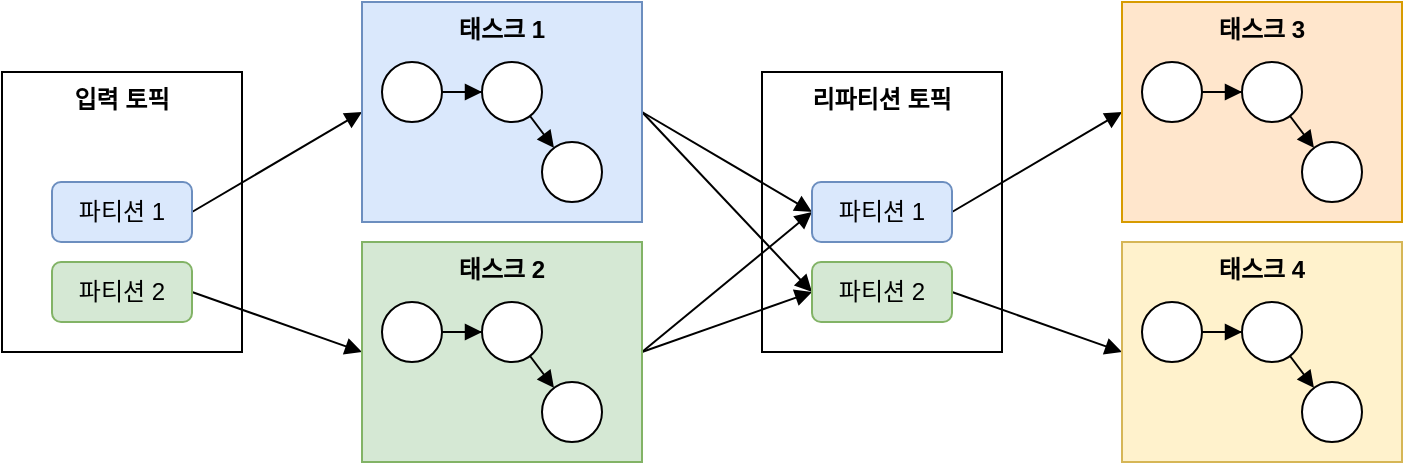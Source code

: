 <mxfile version="26.0.16">
  <diagram name="Page-1" id="5DcPRKHX1WxKW2--kXUv">
    <mxGraphModel dx="1114" dy="878" grid="1" gridSize="10" guides="1" tooltips="1" connect="1" arrows="1" fold="1" page="1" pageScale="1" pageWidth="827" pageHeight="1169" math="0" shadow="0">
      <root>
        <mxCell id="0" />
        <mxCell id="1" parent="0" />
        <mxCell id="uXkm0zjRnNz1iXt_q5pc-38" value="리파티션 토픽" style="rounded=0;whiteSpace=wrap;html=1;verticalAlign=top;fontStyle=1" vertex="1" parent="1">
          <mxGeometry x="400" y="265" width="120" height="140" as="geometry" />
        </mxCell>
        <mxCell id="uXkm0zjRnNz1iXt_q5pc-3" value="입력 토픽" style="rounded=0;whiteSpace=wrap;html=1;verticalAlign=top;fontStyle=1" vertex="1" parent="1">
          <mxGeometry x="20" y="265" width="120" height="140" as="geometry" />
        </mxCell>
        <mxCell id="uXkm0zjRnNz1iXt_q5pc-4" style="rounded=0;orthogonalLoop=1;jettySize=auto;html=1;entryX=0;entryY=0.5;entryDx=0;entryDy=0;endArrow=block;endFill=1;exitX=1;exitY=0.5;exitDx=0;exitDy=0;" edge="1" parent="1" source="uXkm0zjRnNz1iXt_q5pc-5" target="uXkm0zjRnNz1iXt_q5pc-8">
          <mxGeometry relative="1" as="geometry" />
        </mxCell>
        <mxCell id="uXkm0zjRnNz1iXt_q5pc-5" value="파티션 1" style="rounded=1;whiteSpace=wrap;html=1;fillColor=#dae8fc;strokeColor=#6c8ebf;" vertex="1" parent="1">
          <mxGeometry x="45" y="320" width="70" height="30" as="geometry" />
        </mxCell>
        <mxCell id="uXkm0zjRnNz1iXt_q5pc-6" style="rounded=0;orthogonalLoop=1;jettySize=auto;html=1;entryX=0;entryY=0.5;entryDx=0;entryDy=0;endArrow=block;endFill=1;exitX=1;exitY=0.5;exitDx=0;exitDy=0;" edge="1" parent="1" source="uXkm0zjRnNz1iXt_q5pc-7" target="uXkm0zjRnNz1iXt_q5pc-16">
          <mxGeometry relative="1" as="geometry" />
        </mxCell>
        <mxCell id="uXkm0zjRnNz1iXt_q5pc-7" value="파티션 2" style="rounded=1;whiteSpace=wrap;html=1;fillColor=#d5e8d4;strokeColor=#82b366;" vertex="1" parent="1">
          <mxGeometry x="45" y="360" width="70" height="30" as="geometry" />
        </mxCell>
        <mxCell id="uXkm0zjRnNz1iXt_q5pc-41" style="rounded=0;orthogonalLoop=1;jettySize=auto;html=1;entryX=0;entryY=0.5;entryDx=0;entryDy=0;endArrow=block;endFill=1;exitX=1;exitY=0.5;exitDx=0;exitDy=0;" edge="1" parent="1" source="uXkm0zjRnNz1iXt_q5pc-8" target="uXkm0zjRnNz1iXt_q5pc-39">
          <mxGeometry relative="1" as="geometry" />
        </mxCell>
        <mxCell id="uXkm0zjRnNz1iXt_q5pc-42" style="rounded=0;orthogonalLoop=1;jettySize=auto;html=1;entryX=0;entryY=0.5;entryDx=0;entryDy=0;endArrow=block;endFill=1;exitX=1;exitY=0.5;exitDx=0;exitDy=0;" edge="1" parent="1" source="uXkm0zjRnNz1iXt_q5pc-8" target="uXkm0zjRnNz1iXt_q5pc-40">
          <mxGeometry relative="1" as="geometry" />
        </mxCell>
        <mxCell id="uXkm0zjRnNz1iXt_q5pc-8" value="태스크 1" style="rounded=0;whiteSpace=wrap;html=1;verticalAlign=top;fontStyle=1;fillColor=#dae8fc;strokeColor=#6c8ebf;" vertex="1" parent="1">
          <mxGeometry x="200" y="230" width="140" height="110" as="geometry" />
        </mxCell>
        <mxCell id="uXkm0zjRnNz1iXt_q5pc-9" style="edgeStyle=orthogonalEdgeStyle;rounded=0;orthogonalLoop=1;jettySize=auto;html=1;entryX=0;entryY=0.5;entryDx=0;entryDy=0;endArrow=block;endFill=1;" edge="1" parent="1" source="uXkm0zjRnNz1iXt_q5pc-10" target="uXkm0zjRnNz1iXt_q5pc-12">
          <mxGeometry relative="1" as="geometry" />
        </mxCell>
        <mxCell id="uXkm0zjRnNz1iXt_q5pc-10" value="" style="ellipse;whiteSpace=wrap;html=1;aspect=fixed;" vertex="1" parent="1">
          <mxGeometry x="210" y="260" width="30" height="30" as="geometry" />
        </mxCell>
        <mxCell id="uXkm0zjRnNz1iXt_q5pc-11" style="rounded=0;orthogonalLoop=1;jettySize=auto;html=1;endArrow=block;endFill=1;" edge="1" parent="1" source="uXkm0zjRnNz1iXt_q5pc-12" target="uXkm0zjRnNz1iXt_q5pc-13">
          <mxGeometry relative="1" as="geometry" />
        </mxCell>
        <mxCell id="uXkm0zjRnNz1iXt_q5pc-12" value="" style="ellipse;whiteSpace=wrap;html=1;aspect=fixed;" vertex="1" parent="1">
          <mxGeometry x="260" y="260" width="30" height="30" as="geometry" />
        </mxCell>
        <mxCell id="uXkm0zjRnNz1iXt_q5pc-13" value="" style="ellipse;whiteSpace=wrap;html=1;aspect=fixed;" vertex="1" parent="1">
          <mxGeometry x="290" y="300" width="30" height="30" as="geometry" />
        </mxCell>
        <mxCell id="uXkm0zjRnNz1iXt_q5pc-43" style="rounded=0;orthogonalLoop=1;jettySize=auto;html=1;entryX=0;entryY=0.5;entryDx=0;entryDy=0;endArrow=block;endFill=1;exitX=1;exitY=0.5;exitDx=0;exitDy=0;" edge="1" parent="1" source="uXkm0zjRnNz1iXt_q5pc-16" target="uXkm0zjRnNz1iXt_q5pc-39">
          <mxGeometry relative="1" as="geometry" />
        </mxCell>
        <mxCell id="uXkm0zjRnNz1iXt_q5pc-44" style="rounded=0;orthogonalLoop=1;jettySize=auto;html=1;entryX=0;entryY=0.5;entryDx=0;entryDy=0;endArrow=block;endFill=1;exitX=1;exitY=0.5;exitDx=0;exitDy=0;" edge="1" parent="1" source="uXkm0zjRnNz1iXt_q5pc-16" target="uXkm0zjRnNz1iXt_q5pc-40">
          <mxGeometry relative="1" as="geometry" />
        </mxCell>
        <mxCell id="uXkm0zjRnNz1iXt_q5pc-16" value="태스크 2" style="rounded=0;whiteSpace=wrap;html=1;verticalAlign=top;fontStyle=1;fillColor=#d5e8d4;strokeColor=#82b366;" vertex="1" parent="1">
          <mxGeometry x="200" y="350" width="140" height="110" as="geometry" />
        </mxCell>
        <mxCell id="uXkm0zjRnNz1iXt_q5pc-17" style="edgeStyle=orthogonalEdgeStyle;rounded=0;orthogonalLoop=1;jettySize=auto;html=1;entryX=0;entryY=0.5;entryDx=0;entryDy=0;endArrow=block;endFill=1;" edge="1" parent="1" source="uXkm0zjRnNz1iXt_q5pc-18" target="uXkm0zjRnNz1iXt_q5pc-20">
          <mxGeometry relative="1" as="geometry" />
        </mxCell>
        <mxCell id="uXkm0zjRnNz1iXt_q5pc-18" value="" style="ellipse;whiteSpace=wrap;html=1;aspect=fixed;" vertex="1" parent="1">
          <mxGeometry x="210" y="380" width="30" height="30" as="geometry" />
        </mxCell>
        <mxCell id="uXkm0zjRnNz1iXt_q5pc-19" style="rounded=0;orthogonalLoop=1;jettySize=auto;html=1;endArrow=block;endFill=1;" edge="1" parent="1" source="uXkm0zjRnNz1iXt_q5pc-20" target="uXkm0zjRnNz1iXt_q5pc-21">
          <mxGeometry relative="1" as="geometry" />
        </mxCell>
        <mxCell id="uXkm0zjRnNz1iXt_q5pc-20" value="" style="ellipse;whiteSpace=wrap;html=1;aspect=fixed;" vertex="1" parent="1">
          <mxGeometry x="260" y="380" width="30" height="30" as="geometry" />
        </mxCell>
        <mxCell id="uXkm0zjRnNz1iXt_q5pc-21" value="" style="ellipse;whiteSpace=wrap;html=1;aspect=fixed;" vertex="1" parent="1">
          <mxGeometry x="290" y="420" width="30" height="30" as="geometry" />
        </mxCell>
        <mxCell id="uXkm0zjRnNz1iXt_q5pc-57" style="rounded=0;orthogonalLoop=1;jettySize=auto;html=1;entryX=0;entryY=0.5;entryDx=0;entryDy=0;endArrow=block;endFill=1;exitX=1;exitY=0.5;exitDx=0;exitDy=0;" edge="1" parent="1" source="uXkm0zjRnNz1iXt_q5pc-39" target="uXkm0zjRnNz1iXt_q5pc-45">
          <mxGeometry relative="1" as="geometry" />
        </mxCell>
        <mxCell id="uXkm0zjRnNz1iXt_q5pc-39" value="파티션 1" style="rounded=1;whiteSpace=wrap;html=1;fillColor=#dae8fc;strokeColor=#6c8ebf;" vertex="1" parent="1">
          <mxGeometry x="425" y="320" width="70" height="30" as="geometry" />
        </mxCell>
        <mxCell id="uXkm0zjRnNz1iXt_q5pc-58" style="rounded=0;orthogonalLoop=1;jettySize=auto;html=1;entryX=0;entryY=0.5;entryDx=0;entryDy=0;endArrow=block;endFill=1;exitX=1;exitY=0.5;exitDx=0;exitDy=0;" edge="1" parent="1" source="uXkm0zjRnNz1iXt_q5pc-40" target="uXkm0zjRnNz1iXt_q5pc-51">
          <mxGeometry relative="1" as="geometry" />
        </mxCell>
        <mxCell id="uXkm0zjRnNz1iXt_q5pc-40" value="파티션 2" style="rounded=1;whiteSpace=wrap;html=1;fillColor=#d5e8d4;strokeColor=#82b366;" vertex="1" parent="1">
          <mxGeometry x="425" y="360" width="70" height="30" as="geometry" />
        </mxCell>
        <mxCell id="uXkm0zjRnNz1iXt_q5pc-45" value="태스크 3" style="rounded=0;whiteSpace=wrap;html=1;verticalAlign=top;fontStyle=1;fillColor=#ffe6cc;strokeColor=#d79b00;" vertex="1" parent="1">
          <mxGeometry x="580" y="230" width="140" height="110" as="geometry" />
        </mxCell>
        <mxCell id="uXkm0zjRnNz1iXt_q5pc-46" style="edgeStyle=orthogonalEdgeStyle;rounded=0;orthogonalLoop=1;jettySize=auto;html=1;entryX=0;entryY=0.5;entryDx=0;entryDy=0;endArrow=block;endFill=1;" edge="1" parent="1" source="uXkm0zjRnNz1iXt_q5pc-47" target="uXkm0zjRnNz1iXt_q5pc-49">
          <mxGeometry relative="1" as="geometry" />
        </mxCell>
        <mxCell id="uXkm0zjRnNz1iXt_q5pc-47" value="" style="ellipse;whiteSpace=wrap;html=1;aspect=fixed;" vertex="1" parent="1">
          <mxGeometry x="590" y="260" width="30" height="30" as="geometry" />
        </mxCell>
        <mxCell id="uXkm0zjRnNz1iXt_q5pc-48" style="rounded=0;orthogonalLoop=1;jettySize=auto;html=1;endArrow=block;endFill=1;" edge="1" parent="1" source="uXkm0zjRnNz1iXt_q5pc-49" target="uXkm0zjRnNz1iXt_q5pc-50">
          <mxGeometry relative="1" as="geometry" />
        </mxCell>
        <mxCell id="uXkm0zjRnNz1iXt_q5pc-49" value="" style="ellipse;whiteSpace=wrap;html=1;aspect=fixed;" vertex="1" parent="1">
          <mxGeometry x="640" y="260" width="30" height="30" as="geometry" />
        </mxCell>
        <mxCell id="uXkm0zjRnNz1iXt_q5pc-50" value="" style="ellipse;whiteSpace=wrap;html=1;aspect=fixed;" vertex="1" parent="1">
          <mxGeometry x="670" y="300" width="30" height="30" as="geometry" />
        </mxCell>
        <mxCell id="uXkm0zjRnNz1iXt_q5pc-51" value="태스크 4" style="rounded=0;whiteSpace=wrap;html=1;verticalAlign=top;fontStyle=1;fillColor=#fff2cc;strokeColor=#d6b656;" vertex="1" parent="1">
          <mxGeometry x="580" y="350" width="140" height="110" as="geometry" />
        </mxCell>
        <mxCell id="uXkm0zjRnNz1iXt_q5pc-52" style="edgeStyle=orthogonalEdgeStyle;rounded=0;orthogonalLoop=1;jettySize=auto;html=1;entryX=0;entryY=0.5;entryDx=0;entryDy=0;endArrow=block;endFill=1;" edge="1" parent="1" source="uXkm0zjRnNz1iXt_q5pc-53" target="uXkm0zjRnNz1iXt_q5pc-55">
          <mxGeometry relative="1" as="geometry" />
        </mxCell>
        <mxCell id="uXkm0zjRnNz1iXt_q5pc-53" value="" style="ellipse;whiteSpace=wrap;html=1;aspect=fixed;" vertex="1" parent="1">
          <mxGeometry x="590" y="380" width="30" height="30" as="geometry" />
        </mxCell>
        <mxCell id="uXkm0zjRnNz1iXt_q5pc-54" style="rounded=0;orthogonalLoop=1;jettySize=auto;html=1;endArrow=block;endFill=1;" edge="1" parent="1" source="uXkm0zjRnNz1iXt_q5pc-55" target="uXkm0zjRnNz1iXt_q5pc-56">
          <mxGeometry relative="1" as="geometry" />
        </mxCell>
        <mxCell id="uXkm0zjRnNz1iXt_q5pc-55" value="" style="ellipse;whiteSpace=wrap;html=1;aspect=fixed;" vertex="1" parent="1">
          <mxGeometry x="640" y="380" width="30" height="30" as="geometry" />
        </mxCell>
        <mxCell id="uXkm0zjRnNz1iXt_q5pc-56" value="" style="ellipse;whiteSpace=wrap;html=1;aspect=fixed;" vertex="1" parent="1">
          <mxGeometry x="670" y="420" width="30" height="30" as="geometry" />
        </mxCell>
      </root>
    </mxGraphModel>
  </diagram>
</mxfile>
